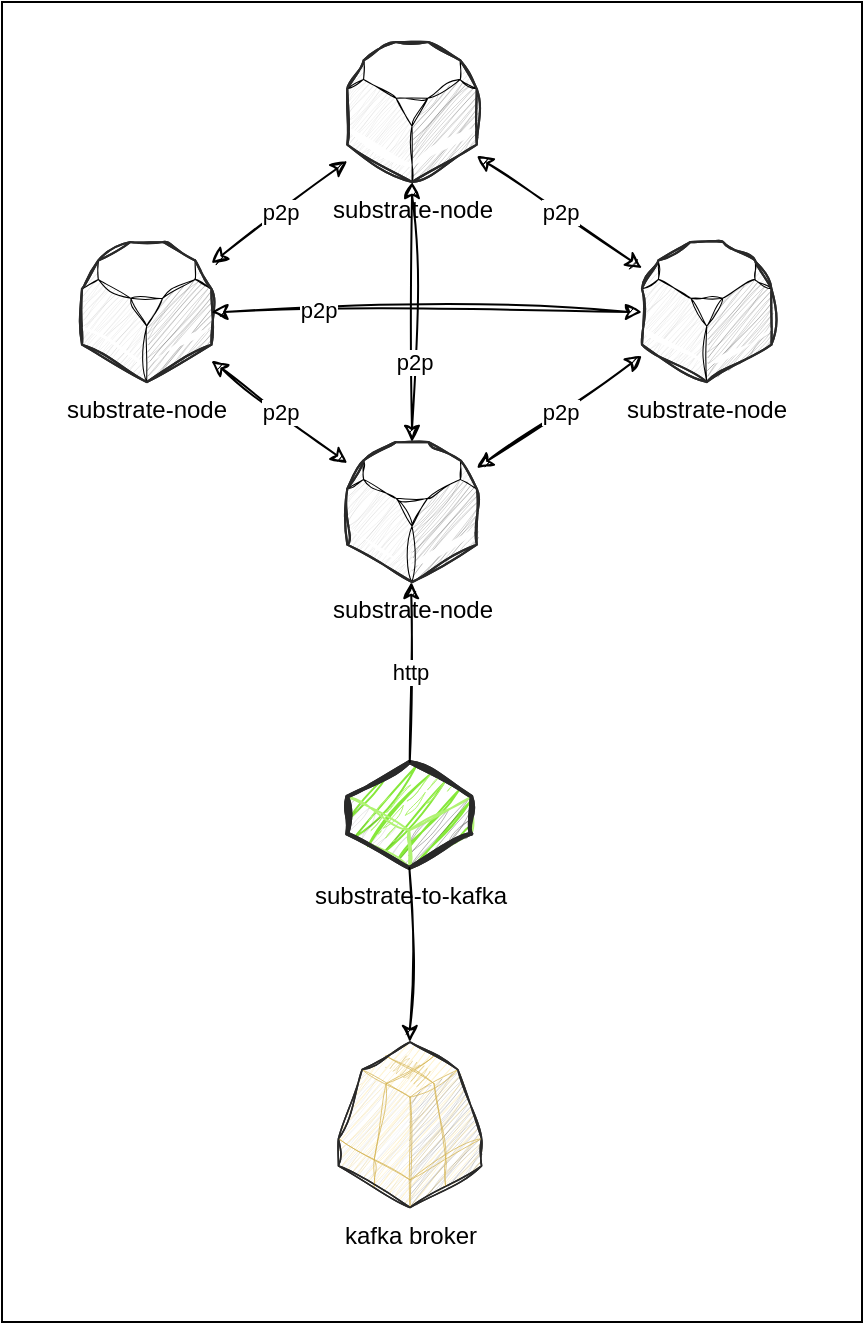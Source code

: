 <mxfile version="21.0.2" type="google"><diagram name="Page-1" id="woy6q6ll2elirTYoJsJu"><mxGraphModel grid="1" page="1" gridSize="10" guides="1" tooltips="1" connect="1" arrows="1" fold="1" pageScale="1" pageWidth="827" pageHeight="1169" math="0" shadow="0"><root><mxCell id="0"/><mxCell id="1" parent="0"/><mxCell id="E78PITe7351c1LCBP_iP-1" value="" style="rounded=0;whiteSpace=wrap;html=1;" vertex="1" parent="1"><mxGeometry x="230" y="100" width="430" height="660" as="geometry"/></mxCell><mxCell id="E78PITe7351c1LCBP_iP-2" value="substrate-node" style="verticalLabelPosition=bottom;html=1;verticalAlign=top;strokeWidth=1;align=center;outlineConnect=0;dashed=0;outlineConnect=0;shape=mxgraph.aws3d.rds;aspect=fixed;sketch=1;curveFitting=1;jiggle=2;" vertex="1" parent="1"><mxGeometry x="270" y="220" width="64.73" height="70" as="geometry"/></mxCell><mxCell id="E78PITe7351c1LCBP_iP-4" value="substrate-node" style="verticalLabelPosition=bottom;html=1;verticalAlign=top;strokeWidth=1;align=center;outlineConnect=0;dashed=0;outlineConnect=0;shape=mxgraph.aws3d.rds;aspect=fixed;sketch=1;curveFitting=1;jiggle=2;" vertex="1" parent="1"><mxGeometry x="402.64" y="320" width="64.73" height="70" as="geometry"/></mxCell><mxCell id="E78PITe7351c1LCBP_iP-5" value="substrate-node" style="verticalLabelPosition=bottom;html=1;verticalAlign=top;strokeWidth=1;align=center;outlineConnect=0;dashed=0;outlineConnect=0;shape=mxgraph.aws3d.rds;aspect=fixed;sketch=1;curveFitting=1;jiggle=2;" vertex="1" parent="1"><mxGeometry x="402.63" y="120" width="64.73" height="70" as="geometry"/></mxCell><mxCell id="E78PITe7351c1LCBP_iP-6" value="substrate-node" style="verticalLabelPosition=bottom;html=1;verticalAlign=top;strokeWidth=1;align=center;outlineConnect=0;dashed=0;outlineConnect=0;shape=mxgraph.aws3d.rds;aspect=fixed;sketch=1;curveFitting=1;jiggle=2;" vertex="1" parent="1"><mxGeometry x="550" y="220" width="64.73" height="70" as="geometry"/></mxCell><mxCell id="E78PITe7351c1LCBP_iP-7" value="p2p" style="endArrow=classic;startArrow=classic;html=1;rounded=0;sketch=1;curveFitting=1;jiggle=2;" edge="1" parent="1" source="E78PITe7351c1LCBP_iP-2" target="E78PITe7351c1LCBP_iP-4"><mxGeometry width="50" height="50" relative="1" as="geometry"><mxPoint x="390" y="470" as="sourcePoint"/><mxPoint x="440" y="420" as="targetPoint"/></mxGeometry></mxCell><mxCell id="E78PITe7351c1LCBP_iP-8" value="" style="endArrow=classic;startArrow=classic;html=1;rounded=0;sketch=1;curveFitting=1;jiggle=2;" edge="1" parent="1" source="E78PITe7351c1LCBP_iP-5" target="E78PITe7351c1LCBP_iP-4"><mxGeometry width="50" height="50" relative="1" as="geometry"><mxPoint x="345" y="289" as="sourcePoint"/><mxPoint x="413" y="341" as="targetPoint"/></mxGeometry></mxCell><mxCell id="E78PITe7351c1LCBP_iP-18" value="p2p" style="edgeLabel;html=1;align=center;verticalAlign=middle;resizable=0;points=[];" connectable="0" vertex="1" parent="E78PITe7351c1LCBP_iP-8"><mxGeometry x="0.385" y="1" relative="1" as="geometry"><mxPoint as="offset"/></mxGeometry></mxCell><mxCell id="E78PITe7351c1LCBP_iP-9" value="p2p" style="endArrow=classic;startArrow=classic;html=1;rounded=0;sketch=1;curveFitting=1;jiggle=2;" edge="1" parent="1" source="E78PITe7351c1LCBP_iP-5" target="E78PITe7351c1LCBP_iP-6"><mxGeometry width="50" height="50" relative="1" as="geometry"><mxPoint x="445" y="200" as="sourcePoint"/><mxPoint x="445" y="330" as="targetPoint"/></mxGeometry></mxCell><mxCell id="E78PITe7351c1LCBP_iP-10" value="p2p" style="endArrow=classic;startArrow=classic;html=1;rounded=0;sketch=1;curveFitting=1;jiggle=2;" edge="1" parent="1" source="E78PITe7351c1LCBP_iP-4" target="E78PITe7351c1LCBP_iP-6"><mxGeometry width="50" height="50" relative="1" as="geometry"><mxPoint x="477" y="187" as="sourcePoint"/><mxPoint x="560" y="243" as="targetPoint"/></mxGeometry></mxCell><mxCell id="E78PITe7351c1LCBP_iP-11" value="p2p" style="endArrow=classic;startArrow=classic;html=1;rounded=0;sketch=1;curveFitting=1;jiggle=2;" edge="1" parent="1" source="E78PITe7351c1LCBP_iP-2" target="E78PITe7351c1LCBP_iP-5"><mxGeometry width="50" height="50" relative="1" as="geometry"><mxPoint x="477" y="343" as="sourcePoint"/><mxPoint x="560" y="287" as="targetPoint"/></mxGeometry></mxCell><mxCell id="E78PITe7351c1LCBP_iP-12" value="" style="endArrow=classic;startArrow=classic;html=1;rounded=0;sketch=1;curveFitting=1;jiggle=2;" edge="1" parent="1" source="E78PITe7351c1LCBP_iP-2" target="E78PITe7351c1LCBP_iP-6"><mxGeometry width="50" height="50" relative="1" as="geometry"><mxPoint x="345" y="241" as="sourcePoint"/><mxPoint x="413" y="189" as="targetPoint"/></mxGeometry></mxCell><mxCell id="E78PITe7351c1LCBP_iP-17" value="p2p" style="edgeLabel;html=1;align=center;verticalAlign=middle;resizable=0;points=[];" connectable="0" vertex="1" parent="E78PITe7351c1LCBP_iP-12"><mxGeometry x="-0.505" y="1" relative="1" as="geometry"><mxPoint as="offset"/></mxGeometry></mxCell><mxCell id="E78PITe7351c1LCBP_iP-13" value="substrate-to-kafka" style="verticalLabelPosition=bottom;html=1;verticalAlign=top;strokeWidth=1;align=center;outlineConnect=0;dashed=0;outlineConnect=0;shape=mxgraph.aws3d.application2;fillColor=#86E83A;strokeColor=#B0F373;aspect=fixed;sketch=1;curveFitting=1;jiggle=2;" vertex="1" parent="1"><mxGeometry x="402.63" y="480" width="62" height="53" as="geometry"/></mxCell><mxCell id="E78PITe7351c1LCBP_iP-14" value="http" style="endArrow=classic;html=1;rounded=0;sketch=1;curveFitting=1;jiggle=2;" edge="1" parent="1" source="E78PITe7351c1LCBP_iP-13" target="E78PITe7351c1LCBP_iP-4"><mxGeometry width="50" height="50" relative="1" as="geometry"><mxPoint x="390" y="550" as="sourcePoint"/><mxPoint x="440" y="500" as="targetPoint"/><mxPoint as="offset"/></mxGeometry></mxCell><mxCell id="E78PITe7351c1LCBP_iP-19" value="kafka broker" style="verticalLabelPosition=bottom;html=1;verticalAlign=top;strokeWidth=1;align=center;outlineConnect=0;dashed=0;outlineConnect=0;shape=mxgraph.aws3d.sqs;fillColor=#fff2cc;strokeColor=#d6b656;aspect=fixed;sketch=1;curveFitting=1;jiggle=2;" vertex="1" parent="1"><mxGeometry x="398.22" y="620" width="71.57" height="82.75" as="geometry"/></mxCell><mxCell id="E78PITe7351c1LCBP_iP-20" value="" style="endArrow=classic;html=1;rounded=0;sketch=1;curveFitting=1;jiggle=2;" edge="1" parent="1" source="E78PITe7351c1LCBP_iP-13" target="E78PITe7351c1LCBP_iP-19"><mxGeometry width="50" height="50" relative="1" as="geometry"><mxPoint x="390" y="550" as="sourcePoint"/><mxPoint x="440" y="500" as="targetPoint"/></mxGeometry></mxCell></root></mxGraphModel></diagram></mxfile>